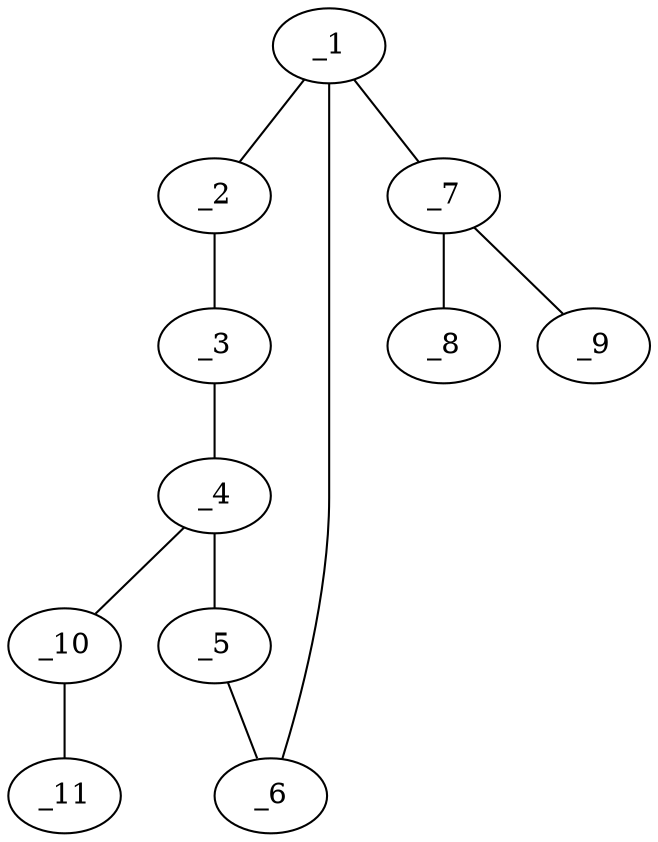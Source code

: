 graph molid632918 {
	_1	 [charge=0,
		chem=4,
		symbol="N  ",
		x="2.866",
		y=1];
	_2	 [charge=0,
		chem=1,
		symbol="C  ",
		x=2,
		y="0.5"];
	_1 -- _2	 [valence=1];
	_6	 [charge=0,
		chem=1,
		symbol="C  ",
		x="3.7321",
		y="0.5"];
	_1 -- _6	 [valence=1];
	_7	 [charge=0,
		chem=1,
		symbol="C  ",
		x="2.866",
		y=2];
	_1 -- _7	 [valence=1];
	_3	 [charge=0,
		chem=1,
		symbol="C  ",
		x=2,
		y="-0.5"];
	_2 -- _3	 [valence=1];
	_4	 [charge=0,
		chem=4,
		symbol="N  ",
		x="2.866",
		y="-1"];
	_3 -- _4	 [valence=1];
	_5	 [charge=0,
		chem=1,
		symbol="C  ",
		x="3.7321",
		y="-0.5"];
	_4 -- _5	 [valence=1];
	_10	 [charge=0,
		chem=1,
		symbol="C  ",
		x="2.866",
		y="-2"];
	_4 -- _10	 [valence=1];
	_5 -- _6	 [valence=1];
	_8	 [charge=0,
		chem=2,
		symbol="O  ",
		x="3.7321",
		y="2.5"];
	_7 -- _8	 [valence=2];
	_9	 [charge=0,
		chem=1,
		symbol="C  ",
		x=2,
		y="2.5"];
	_7 -- _9	 [valence=1];
	_11	 [charge=0,
		chem=5,
		symbol="S  ",
		x=2,
		y="-2.5"];
	_10 -- _11	 [valence=2];
}
